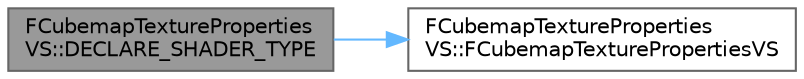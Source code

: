 digraph "FCubemapTexturePropertiesVS::DECLARE_SHADER_TYPE"
{
 // INTERACTIVE_SVG=YES
 // LATEX_PDF_SIZE
  bgcolor="transparent";
  edge [fontname=Helvetica,fontsize=10,labelfontname=Helvetica,labelfontsize=10];
  node [fontname=Helvetica,fontsize=10,shape=box,height=0.2,width=0.4];
  rankdir="LR";
  Node1 [id="Node000001",label="FCubemapTextureProperties\lVS::DECLARE_SHADER_TYPE",height=0.2,width=0.4,color="gray40", fillcolor="grey60", style="filled", fontcolor="black",tooltip=" "];
  Node1 -> Node2 [id="edge1_Node000001_Node000002",color="steelblue1",style="solid",tooltip=" "];
  Node2 [id="Node000002",label="FCubemapTextureProperties\lVS::FCubemapTexturePropertiesVS",height=0.2,width=0.4,color="grey40", fillcolor="white", style="filled",URL="$dd/d89/classFCubemapTexturePropertiesVS.html#a9f304a9b32f9af188535eb03c5615096",tooltip=" "];
}
